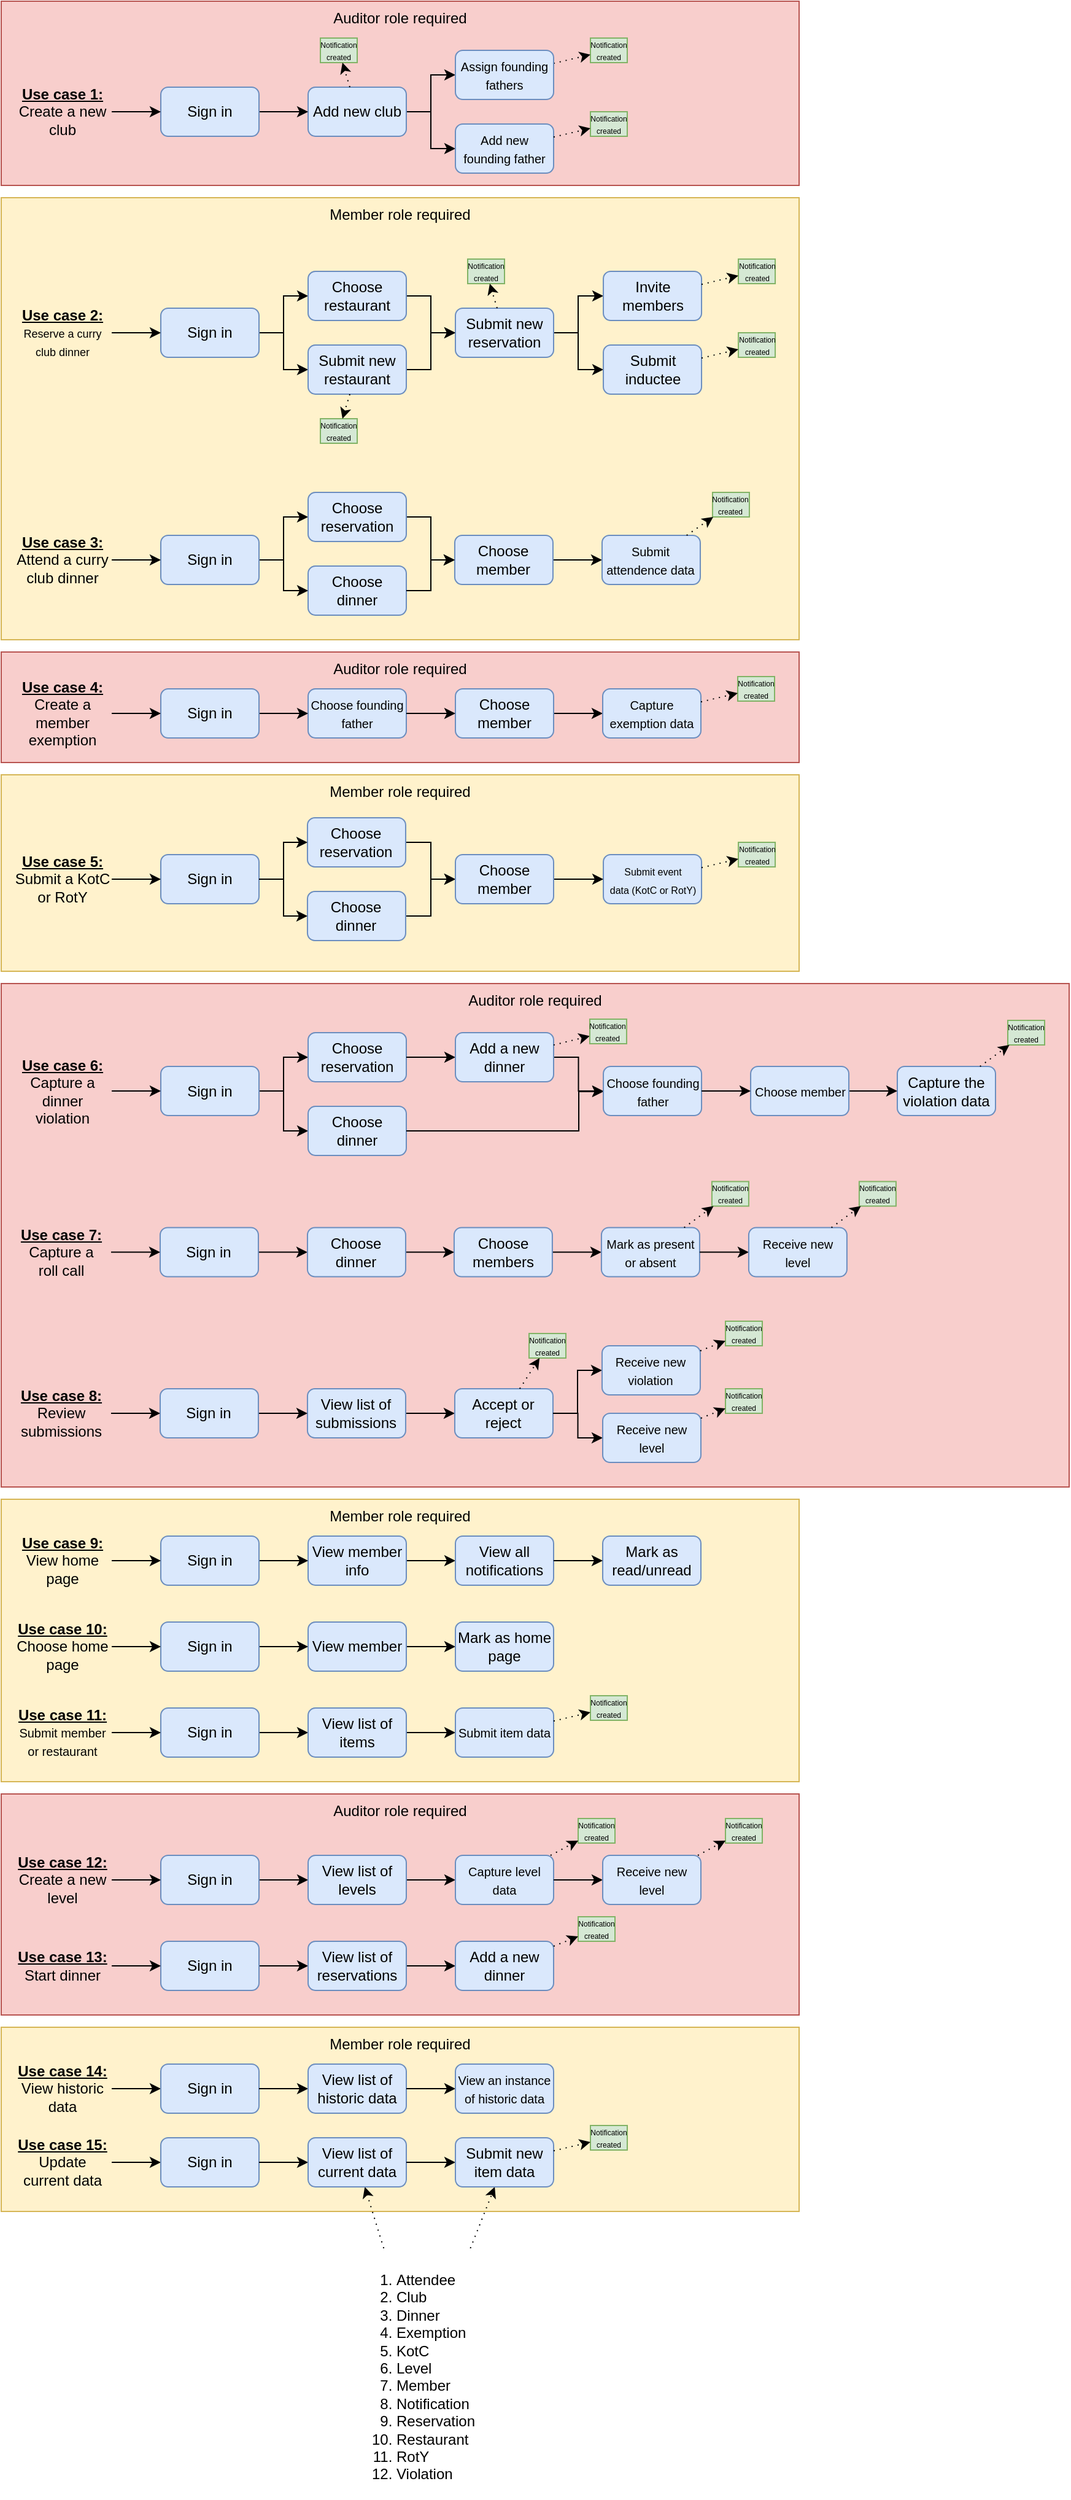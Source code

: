 <mxfile version="21.2.8" type="device">
  <diagram name="Page-1" id="YmXxN0hqym0RtCKjre2v">
    <mxGraphModel dx="1147" dy="707" grid="1" gridSize="10" guides="1" tooltips="1" connect="1" arrows="1" fold="1" page="1" pageScale="1" pageWidth="827" pageHeight="1169" math="0" shadow="0">
      <root>
        <mxCell id="0" />
        <mxCell id="1" parent="0" />
        <mxCell id="ubSi3LtakdlDOuyY-Ex9-283" value="Member role required" style="rounded=0;whiteSpace=wrap;html=1;fillColor=#fff2cc;strokeColor=#d6b656;verticalAlign=top;" parent="1" vertex="1">
          <mxGeometry x="40" y="1690" width="650" height="150" as="geometry" />
        </mxCell>
        <mxCell id="ubSi3LtakdlDOuyY-Ex9-240" value="Auditor role required" style="rounded=0;whiteSpace=wrap;html=1;fillColor=#f8cecc;strokeColor=#b85450;verticalAlign=top;" parent="1" vertex="1">
          <mxGeometry x="40" y="1500" width="650" height="180" as="geometry" />
        </mxCell>
        <mxCell id="ubSi3LtakdlDOuyY-Ex9-228" value="Member role required" style="rounded=0;whiteSpace=wrap;html=1;fillColor=#fff2cc;strokeColor=#d6b656;verticalAlign=top;" parent="1" vertex="1">
          <mxGeometry x="40" y="1260" width="650" height="230" as="geometry" />
        </mxCell>
        <mxCell id="ubSi3LtakdlDOuyY-Ex9-213" value="Auditor role required" style="rounded=0;whiteSpace=wrap;html=1;fillColor=#f8cecc;strokeColor=#b85450;verticalAlign=top;" parent="1" vertex="1">
          <mxGeometry x="40" y="840" width="870" height="410" as="geometry" />
        </mxCell>
        <mxCell id="ubSi3LtakdlDOuyY-Ex9-200" value="Member role required" style="rounded=0;whiteSpace=wrap;html=1;fillColor=#fff2cc;strokeColor=#d6b656;verticalAlign=top;" parent="1" vertex="1">
          <mxGeometry x="40" y="670" width="650" height="160" as="geometry" />
        </mxCell>
        <mxCell id="ubSi3LtakdlDOuyY-Ex9-148" value="Auditor role required" style="rounded=0;whiteSpace=wrap;html=1;fillColor=#f8cecc;strokeColor=#b85450;verticalAlign=top;" parent="1" vertex="1">
          <mxGeometry x="40" y="570" width="650" height="90" as="geometry" />
        </mxCell>
        <mxCell id="ubSi3LtakdlDOuyY-Ex9-147" value="Member role required" style="rounded=0;whiteSpace=wrap;html=1;fillColor=#fff2cc;strokeColor=#d6b656;verticalAlign=top;" parent="1" vertex="1">
          <mxGeometry x="40" y="200" width="650" height="360" as="geometry" />
        </mxCell>
        <mxCell id="ubSi3LtakdlDOuyY-Ex9-146" value="Auditor role required" style="rounded=0;whiteSpace=wrap;html=1;fillColor=#f8cecc;strokeColor=#b85450;verticalAlign=top;" parent="1" vertex="1">
          <mxGeometry x="40" y="40" width="650" height="150" as="geometry" />
        </mxCell>
        <mxCell id="ubSi3LtakdlDOuyY-Ex9-297" style="rounded=0;orthogonalLoop=1;jettySize=auto;html=1;dashed=1;dashPattern=1 4;" parent="1" source="ubSi3LtakdlDOuyY-Ex9-1" target="ubSi3LtakdlDOuyY-Ex9-294" edge="1">
          <mxGeometry relative="1" as="geometry" />
        </mxCell>
        <mxCell id="ubSi3LtakdlDOuyY-Ex9-298" style="rounded=0;orthogonalLoop=1;jettySize=auto;html=1;dashed=1;dashPattern=1 4;" parent="1" source="ubSi3LtakdlDOuyY-Ex9-1" target="ubSi3LtakdlDOuyY-Ex9-296" edge="1">
          <mxGeometry relative="1" as="geometry" />
        </mxCell>
        <mxCell id="ubSi3LtakdlDOuyY-Ex9-1" value="&lt;ol&gt;&lt;li&gt;Attendee&lt;/li&gt;&lt;li&gt;Club&lt;/li&gt;&lt;li&gt;Dinner&lt;/li&gt;&lt;li&gt;Exemption&lt;/li&gt;&lt;li&gt;KotC&lt;/li&gt;&lt;li&gt;Level&lt;/li&gt;&lt;li&gt;Member&lt;/li&gt;&lt;li&gt;Notification&lt;/li&gt;&lt;li&gt;Reservation&lt;/li&gt;&lt;li&gt;Restaurant&lt;/li&gt;&lt;li&gt;RotY&lt;/li&gt;&lt;li&gt;Violation&lt;/li&gt;&lt;/ol&gt;" style="text;html=1;strokeColor=none;fillColor=none;align=left;verticalAlign=top;whiteSpace=wrap;rounded=0;spacing=2;" parent="1" vertex="1">
          <mxGeometry x="320" y="1870" width="125" height="200" as="geometry" />
        </mxCell>
        <mxCell id="ubSi3LtakdlDOuyY-Ex9-16" value="&lt;u style=&quot;font-weight: bold;&quot;&gt;Use case 2: &lt;/u&gt;&lt;font style=&quot;font-size: 9px;&quot;&gt;Reserve&amp;nbsp;a curry club dinner&lt;/font&gt;" style="text;html=1;strokeColor=none;fillColor=none;align=center;verticalAlign=middle;whiteSpace=wrap;rounded=0;" parent="1" vertex="1">
          <mxGeometry x="50" y="280" width="80" height="60" as="geometry" />
        </mxCell>
        <mxCell id="ubSi3LtakdlDOuyY-Ex9-95" style="edgeStyle=orthogonalEdgeStyle;rounded=0;orthogonalLoop=1;jettySize=auto;html=1;" parent="1" source="ubSi3LtakdlDOuyY-Ex9-17" target="ubSi3LtakdlDOuyY-Ex9-88" edge="1">
          <mxGeometry relative="1" as="geometry" />
        </mxCell>
        <mxCell id="ubSi3LtakdlDOuyY-Ex9-100" style="edgeStyle=orthogonalEdgeStyle;rounded=0;orthogonalLoop=1;jettySize=auto;html=1;" parent="1" source="ubSi3LtakdlDOuyY-Ex9-17" target="ubSi3LtakdlDOuyY-Ex9-91" edge="1">
          <mxGeometry relative="1" as="geometry" />
        </mxCell>
        <mxCell id="ubSi3LtakdlDOuyY-Ex9-17" value="Sign in" style="rounded=1;whiteSpace=wrap;html=1;fillColor=#dae8fc;strokeColor=#6c8ebf;" parent="1" vertex="1">
          <mxGeometry x="170" y="290" width="80" height="40" as="geometry" />
        </mxCell>
        <mxCell id="ubSi3LtakdlDOuyY-Ex9-18" style="edgeStyle=orthogonalEdgeStyle;rounded=0;orthogonalLoop=1;jettySize=auto;html=1;" parent="1" source="ubSi3LtakdlDOuyY-Ex9-16" target="ubSi3LtakdlDOuyY-Ex9-17" edge="1">
          <mxGeometry relative="1" as="geometry">
            <mxPoint x="130" y="310" as="sourcePoint" />
            <mxPoint x="160" y="310" as="targetPoint" />
          </mxGeometry>
        </mxCell>
        <mxCell id="ubSi3LtakdlDOuyY-Ex9-34" value="&lt;font style=&quot;font-size: 8px;&quot;&gt;Submit event data&amp;nbsp;(KotC or RotY)&lt;/font&gt;" style="rounded=1;whiteSpace=wrap;html=1;fillColor=#dae8fc;strokeColor=#6c8ebf;" parent="1" vertex="1">
          <mxGeometry x="530.52" y="735" width="80" height="40" as="geometry" />
        </mxCell>
        <mxCell id="ubSi3LtakdlDOuyY-Ex9-36" value="&lt;b&gt;&lt;u&gt;Use case 5: &lt;/u&gt;&lt;/b&gt;&lt;font style=&quot;font-size: 12px;&quot;&gt;Submit a KotC or RotY&lt;/font&gt;" style="text;html=1;strokeColor=none;fillColor=none;align=center;verticalAlign=middle;whiteSpace=wrap;rounded=0;" parent="1" vertex="1">
          <mxGeometry x="50" y="725" width="80" height="60" as="geometry" />
        </mxCell>
        <mxCell id="ubSi3LtakdlDOuyY-Ex9-37" value="Sign in" style="rounded=1;whiteSpace=wrap;html=1;fillColor=#dae8fc;strokeColor=#6c8ebf;" parent="1" vertex="1">
          <mxGeometry x="170" y="735" width="80" height="40" as="geometry" />
        </mxCell>
        <mxCell id="ubSi3LtakdlDOuyY-Ex9-38" style="edgeStyle=orthogonalEdgeStyle;rounded=0;orthogonalLoop=1;jettySize=auto;html=1;" parent="1" source="ubSi3LtakdlDOuyY-Ex9-36" target="ubSi3LtakdlDOuyY-Ex9-37" edge="1">
          <mxGeometry relative="1" as="geometry">
            <mxPoint x="130" y="745" as="sourcePoint" />
            <mxPoint x="160" y="745" as="targetPoint" />
          </mxGeometry>
        </mxCell>
        <mxCell id="ubSi3LtakdlDOuyY-Ex9-215" style="edgeStyle=orthogonalEdgeStyle;rounded=0;orthogonalLoop=1;jettySize=auto;html=1;" parent="1" source="ubSi3LtakdlDOuyY-Ex9-41" target="ubSi3LtakdlDOuyY-Ex9-214" edge="1">
          <mxGeometry relative="1" as="geometry" />
        </mxCell>
        <mxCell id="ubSi3LtakdlDOuyY-Ex9-41" value="Choose members" style="rounded=1;whiteSpace=wrap;html=1;fillColor=#dae8fc;strokeColor=#6c8ebf;" parent="1" vertex="1">
          <mxGeometry x="408.96" y="1038.75" width="80" height="40" as="geometry" />
        </mxCell>
        <mxCell id="ubSi3LtakdlDOuyY-Ex9-43" value="&lt;b&gt;&lt;u&gt;Use case 7: &lt;/u&gt;&lt;/b&gt;Capture a&lt;br&gt;roll call" style="text;html=1;strokeColor=none;fillColor=none;align=center;verticalAlign=middle;whiteSpace=wrap;rounded=0;" parent="1" vertex="1">
          <mxGeometry x="49.48" y="1028.75" width="80" height="60" as="geometry" />
        </mxCell>
        <mxCell id="pq4MzWbGiaYqT5mxqJdO-23" style="edgeStyle=orthogonalEdgeStyle;rounded=0;orthogonalLoop=1;jettySize=auto;html=1;" edge="1" parent="1" source="ubSi3LtakdlDOuyY-Ex9-44" target="pq4MzWbGiaYqT5mxqJdO-20">
          <mxGeometry relative="1" as="geometry" />
        </mxCell>
        <mxCell id="ubSi3LtakdlDOuyY-Ex9-44" value="Sign in" style="rounded=1;whiteSpace=wrap;html=1;fillColor=#dae8fc;strokeColor=#6c8ebf;" parent="1" vertex="1">
          <mxGeometry x="169.48" y="1038.75" width="80" height="40" as="geometry" />
        </mxCell>
        <mxCell id="ubSi3LtakdlDOuyY-Ex9-45" style="edgeStyle=orthogonalEdgeStyle;rounded=0;orthogonalLoop=1;jettySize=auto;html=1;" parent="1" source="ubSi3LtakdlDOuyY-Ex9-43" target="ubSi3LtakdlDOuyY-Ex9-44" edge="1">
          <mxGeometry relative="1" as="geometry">
            <mxPoint x="129.48" y="1053.75" as="sourcePoint" />
            <mxPoint x="159.48" y="1053.75" as="targetPoint" />
          </mxGeometry>
        </mxCell>
        <mxCell id="ubSi3LtakdlDOuyY-Ex9-65" value="&lt;font style=&quot;font-size: 6px;&quot;&gt;Notification created&lt;/font&gt;" style="rounded=0;whiteSpace=wrap;html=1;fillColor=#d5e8d4;strokeColor=#82b366;fontSize=8;" parent="1" vertex="1">
          <mxGeometry x="640.52" y="725" width="30" height="20" as="geometry" />
        </mxCell>
        <mxCell id="ubSi3LtakdlDOuyY-Ex9-66" style="rounded=0;orthogonalLoop=1;jettySize=auto;html=1;dashed=1;dashPattern=1 4;" parent="1" source="ubSi3LtakdlDOuyY-Ex9-34" target="ubSi3LtakdlDOuyY-Ex9-65" edge="1">
          <mxGeometry relative="1" as="geometry">
            <mxPoint x="584.52" y="755" as="sourcePoint" />
            <mxPoint x="617.52" y="790" as="targetPoint" />
          </mxGeometry>
        </mxCell>
        <mxCell id="ubSi3LtakdlDOuyY-Ex9-67" style="edgeStyle=orthogonalEdgeStyle;rounded=0;orthogonalLoop=1;jettySize=auto;html=1;" parent="1" source="ubSi3LtakdlDOuyY-Ex9-68" target="ubSi3LtakdlDOuyY-Ex9-84" edge="1">
          <mxGeometry relative="1" as="geometry">
            <mxPoint x="410" y="130" as="targetPoint" />
          </mxGeometry>
        </mxCell>
        <mxCell id="ubSi3LtakdlDOuyY-Ex9-89" style="edgeStyle=orthogonalEdgeStyle;rounded=0;orthogonalLoop=1;jettySize=auto;html=1;" parent="1" source="ubSi3LtakdlDOuyY-Ex9-68" target="ubSi3LtakdlDOuyY-Ex9-81" edge="1">
          <mxGeometry relative="1" as="geometry" />
        </mxCell>
        <mxCell id="ubSi3LtakdlDOuyY-Ex9-68" value="Add new club" style="rounded=1;whiteSpace=wrap;html=1;fillColor=#dae8fc;strokeColor=#6c8ebf;" parent="1" vertex="1">
          <mxGeometry x="290" y="110" width="80" height="40" as="geometry" />
        </mxCell>
        <mxCell id="ubSi3LtakdlDOuyY-Ex9-70" style="edgeStyle=orthogonalEdgeStyle;rounded=0;orthogonalLoop=1;jettySize=auto;html=1;" parent="1" source="ubSi3LtakdlDOuyY-Ex9-72" target="ubSi3LtakdlDOuyY-Ex9-68" edge="1">
          <mxGeometry relative="1" as="geometry">
            <mxPoint x="250" y="130" as="sourcePoint" />
            <mxPoint x="290" y="129.71" as="targetPoint" />
          </mxGeometry>
        </mxCell>
        <mxCell id="ubSi3LtakdlDOuyY-Ex9-71" value="&lt;b&gt;&lt;u&gt;Use case 1: &lt;/u&gt;&lt;/b&gt;Create a new club" style="text;html=1;strokeColor=none;fillColor=none;align=center;verticalAlign=middle;whiteSpace=wrap;rounded=0;" parent="1" vertex="1">
          <mxGeometry x="50" y="100" width="80" height="60" as="geometry" />
        </mxCell>
        <mxCell id="ubSi3LtakdlDOuyY-Ex9-72" value="Sign in" style="rounded=1;whiteSpace=wrap;html=1;fillColor=#dae8fc;strokeColor=#6c8ebf;" parent="1" vertex="1">
          <mxGeometry x="170" y="110" width="80" height="40" as="geometry" />
        </mxCell>
        <mxCell id="ubSi3LtakdlDOuyY-Ex9-73" style="edgeStyle=orthogonalEdgeStyle;rounded=0;orthogonalLoop=1;jettySize=auto;html=1;" parent="1" source="ubSi3LtakdlDOuyY-Ex9-71" target="ubSi3LtakdlDOuyY-Ex9-72" edge="1">
          <mxGeometry relative="1" as="geometry">
            <mxPoint x="130" y="130" as="sourcePoint" />
            <mxPoint x="160" y="130" as="targetPoint" />
          </mxGeometry>
        </mxCell>
        <mxCell id="ubSi3LtakdlDOuyY-Ex9-74" value="&lt;font style=&quot;font-size: 6px;&quot;&gt;Notification created&lt;/font&gt;" style="rounded=0;whiteSpace=wrap;html=1;fillColor=#d5e8d4;strokeColor=#82b366;fontSize=8;" parent="1" vertex="1">
          <mxGeometry x="300" y="70" width="30" height="20" as="geometry" />
        </mxCell>
        <mxCell id="ubSi3LtakdlDOuyY-Ex9-75" style="rounded=0;orthogonalLoop=1;jettySize=auto;html=1;dashed=1;dashPattern=1 4;" parent="1" source="ubSi3LtakdlDOuyY-Ex9-68" target="ubSi3LtakdlDOuyY-Ex9-74" edge="1">
          <mxGeometry relative="1" as="geometry">
            <mxPoint x="383" y="155" as="sourcePoint" />
            <mxPoint x="357" y="185" as="targetPoint" />
          </mxGeometry>
        </mxCell>
        <mxCell id="ubSi3LtakdlDOuyY-Ex9-76" value="&lt;font style=&quot;font-size: 6px;&quot;&gt;Notification created&lt;/font&gt;" style="rounded=0;whiteSpace=wrap;html=1;fillColor=#d5e8d4;strokeColor=#82b366;fontSize=8;" parent="1" vertex="1">
          <mxGeometry x="520" y="70" width="30" height="20" as="geometry" />
        </mxCell>
        <mxCell id="ubSi3LtakdlDOuyY-Ex9-77" style="rounded=0;orthogonalLoop=1;jettySize=auto;html=1;dashed=1;dashPattern=1 4;" parent="1" source="ubSi3LtakdlDOuyY-Ex9-84" target="ubSi3LtakdlDOuyY-Ex9-76" edge="1">
          <mxGeometry relative="1" as="geometry">
            <mxPoint x="444" y="150" as="sourcePoint" />
            <mxPoint x="477" y="185" as="targetPoint" />
          </mxGeometry>
        </mxCell>
        <mxCell id="ubSi3LtakdlDOuyY-Ex9-81" value="&lt;font style=&quot;font-size: 10px;&quot;&gt;Add new founding father&lt;/font&gt;" style="rounded=1;whiteSpace=wrap;html=1;fillColor=#dae8fc;strokeColor=#6c8ebf;" parent="1" vertex="1">
          <mxGeometry x="410" y="140" width="80" height="40" as="geometry" />
        </mxCell>
        <mxCell id="ubSi3LtakdlDOuyY-Ex9-84" value="&lt;font style=&quot;font-size: 10px;&quot;&gt;Assign founding fathers&lt;/font&gt;" style="rounded=1;whiteSpace=wrap;html=1;fillColor=#dae8fc;strokeColor=#6c8ebf;" parent="1" vertex="1">
          <mxGeometry x="410" y="80" width="80" height="40" as="geometry" />
        </mxCell>
        <mxCell id="ubSi3LtakdlDOuyY-Ex9-86" value="&lt;font style=&quot;font-size: 6px;&quot;&gt;Notification created&lt;/font&gt;" style="rounded=0;whiteSpace=wrap;html=1;fillColor=#d5e8d4;strokeColor=#82b366;fontSize=8;" parent="1" vertex="1">
          <mxGeometry x="520" y="130" width="30" height="20" as="geometry" />
        </mxCell>
        <mxCell id="ubSi3LtakdlDOuyY-Ex9-87" style="rounded=0;orthogonalLoop=1;jettySize=auto;html=1;dashed=1;dashPattern=1 4;" parent="1" source="ubSi3LtakdlDOuyY-Ex9-81" target="ubSi3LtakdlDOuyY-Ex9-86" edge="1">
          <mxGeometry relative="1" as="geometry">
            <mxPoint x="444" y="140" as="sourcePoint" />
            <mxPoint x="477" y="215" as="targetPoint" />
          </mxGeometry>
        </mxCell>
        <mxCell id="ubSi3LtakdlDOuyY-Ex9-96" style="edgeStyle=orthogonalEdgeStyle;rounded=0;orthogonalLoop=1;jettySize=auto;html=1;" parent="1" source="ubSi3LtakdlDOuyY-Ex9-88" target="ubSi3LtakdlDOuyY-Ex9-90" edge="1">
          <mxGeometry relative="1" as="geometry" />
        </mxCell>
        <mxCell id="ubSi3LtakdlDOuyY-Ex9-88" value="Choose restaurant" style="rounded=1;whiteSpace=wrap;html=1;fillColor=#dae8fc;strokeColor=#6c8ebf;" parent="1" vertex="1">
          <mxGeometry x="290" y="260" width="80" height="40" as="geometry" />
        </mxCell>
        <mxCell id="ubSi3LtakdlDOuyY-Ex9-97" style="edgeStyle=orthogonalEdgeStyle;rounded=0;orthogonalLoop=1;jettySize=auto;html=1;" parent="1" source="ubSi3LtakdlDOuyY-Ex9-90" target="ubSi3LtakdlDOuyY-Ex9-92" edge="1">
          <mxGeometry relative="1" as="geometry">
            <Array as="points">
              <mxPoint x="510" y="310" />
              <mxPoint x="510" y="280" />
            </Array>
          </mxGeometry>
        </mxCell>
        <mxCell id="ubSi3LtakdlDOuyY-Ex9-99" style="edgeStyle=orthogonalEdgeStyle;rounded=0;orthogonalLoop=1;jettySize=auto;html=1;" parent="1" source="ubSi3LtakdlDOuyY-Ex9-90" target="ubSi3LtakdlDOuyY-Ex9-94" edge="1">
          <mxGeometry relative="1" as="geometry">
            <Array as="points">
              <mxPoint x="510" y="310" />
              <mxPoint x="510" y="340" />
            </Array>
          </mxGeometry>
        </mxCell>
        <mxCell id="ubSi3LtakdlDOuyY-Ex9-90" value="Submit new reservation" style="rounded=1;whiteSpace=wrap;html=1;fillColor=#dae8fc;strokeColor=#6c8ebf;" parent="1" vertex="1">
          <mxGeometry x="410" y="290" width="80" height="40" as="geometry" />
        </mxCell>
        <mxCell id="ubSi3LtakdlDOuyY-Ex9-101" style="edgeStyle=orthogonalEdgeStyle;rounded=0;orthogonalLoop=1;jettySize=auto;html=1;" parent="1" source="ubSi3LtakdlDOuyY-Ex9-91" target="ubSi3LtakdlDOuyY-Ex9-90" edge="1">
          <mxGeometry relative="1" as="geometry" />
        </mxCell>
        <mxCell id="ubSi3LtakdlDOuyY-Ex9-91" value="Submit new restaurant" style="rounded=1;whiteSpace=wrap;html=1;fillColor=#dae8fc;strokeColor=#6c8ebf;" parent="1" vertex="1">
          <mxGeometry x="290" y="320" width="80" height="40" as="geometry" />
        </mxCell>
        <mxCell id="ubSi3LtakdlDOuyY-Ex9-92" value="Invite members" style="rounded=1;whiteSpace=wrap;html=1;fillColor=#dae8fc;strokeColor=#6c8ebf;" parent="1" vertex="1">
          <mxGeometry x="530.52" y="260" width="80" height="40" as="geometry" />
        </mxCell>
        <mxCell id="ubSi3LtakdlDOuyY-Ex9-94" value="Submit inductee" style="rounded=1;whiteSpace=wrap;html=1;fillColor=#dae8fc;strokeColor=#6c8ebf;" parent="1" vertex="1">
          <mxGeometry x="530.52" y="320" width="80" height="40" as="geometry" />
        </mxCell>
        <mxCell id="ubSi3LtakdlDOuyY-Ex9-102" value="&lt;font style=&quot;font-size: 6px;&quot;&gt;Notification created&lt;/font&gt;" style="rounded=0;whiteSpace=wrap;html=1;fillColor=#d5e8d4;strokeColor=#82b366;fontSize=8;" parent="1" vertex="1">
          <mxGeometry x="300" y="380" width="30" height="20" as="geometry" />
        </mxCell>
        <mxCell id="ubSi3LtakdlDOuyY-Ex9-103" style="rounded=0;orthogonalLoop=1;jettySize=auto;html=1;dashed=1;dashPattern=1 4;" parent="1" source="ubSi3LtakdlDOuyY-Ex9-91" target="ubSi3LtakdlDOuyY-Ex9-102" edge="1">
          <mxGeometry relative="1" as="geometry">
            <mxPoint x="324" y="420" as="sourcePoint" />
            <mxPoint x="357" y="495" as="targetPoint" />
          </mxGeometry>
        </mxCell>
        <mxCell id="ubSi3LtakdlDOuyY-Ex9-104" value="&lt;font style=&quot;font-size: 6px;&quot;&gt;Notification created&lt;/font&gt;" style="rounded=0;whiteSpace=wrap;html=1;fillColor=#d5e8d4;strokeColor=#82b366;fontSize=8;" parent="1" vertex="1">
          <mxGeometry x="420" y="250" width="30" height="20" as="geometry" />
        </mxCell>
        <mxCell id="ubSi3LtakdlDOuyY-Ex9-105" style="rounded=0;orthogonalLoop=1;jettySize=auto;html=1;dashed=1;dashPattern=1 4;" parent="1" source="ubSi3LtakdlDOuyY-Ex9-90" target="ubSi3LtakdlDOuyY-Ex9-104" edge="1">
          <mxGeometry relative="1" as="geometry">
            <mxPoint x="444" y="290" as="sourcePoint" />
            <mxPoint x="477" y="365" as="targetPoint" />
          </mxGeometry>
        </mxCell>
        <mxCell id="ubSi3LtakdlDOuyY-Ex9-106" value="&lt;font style=&quot;font-size: 6px;&quot;&gt;Notification created&lt;/font&gt;" style="rounded=0;whiteSpace=wrap;html=1;fillColor=#d5e8d4;strokeColor=#82b366;fontSize=8;" parent="1" vertex="1">
          <mxGeometry x="640.52" y="250" width="30" height="20" as="geometry" />
        </mxCell>
        <mxCell id="ubSi3LtakdlDOuyY-Ex9-107" style="rounded=0;orthogonalLoop=1;jettySize=auto;html=1;dashed=1;dashPattern=1 4;" parent="1" source="ubSi3LtakdlDOuyY-Ex9-92" target="ubSi3LtakdlDOuyY-Ex9-106" edge="1">
          <mxGeometry relative="1" as="geometry">
            <mxPoint x="594" y="230" as="sourcePoint" />
            <mxPoint x="627" y="305" as="targetPoint" />
          </mxGeometry>
        </mxCell>
        <mxCell id="ubSi3LtakdlDOuyY-Ex9-108" value="&lt;font style=&quot;font-size: 6px;&quot;&gt;Notification created&lt;/font&gt;" style="rounded=0;whiteSpace=wrap;html=1;fillColor=#d5e8d4;strokeColor=#82b366;fontSize=8;" parent="1" vertex="1">
          <mxGeometry x="640.52" y="310" width="30" height="20" as="geometry" />
        </mxCell>
        <mxCell id="ubSi3LtakdlDOuyY-Ex9-109" style="rounded=0;orthogonalLoop=1;jettySize=auto;html=1;dashed=1;dashPattern=1 4;" parent="1" source="ubSi3LtakdlDOuyY-Ex9-94" target="ubSi3LtakdlDOuyY-Ex9-108" edge="1">
          <mxGeometry relative="1" as="geometry">
            <mxPoint x="564" y="390" as="sourcePoint" />
            <mxPoint x="597" y="525" as="targetPoint" />
          </mxGeometry>
        </mxCell>
        <mxCell id="ubSi3LtakdlDOuyY-Ex9-114" value="Choose dinner" style="rounded=1;whiteSpace=wrap;html=1;fillColor=#dae8fc;strokeColor=#6c8ebf;" parent="1" vertex="1">
          <mxGeometry x="290" y="500" width="80" height="40" as="geometry" />
        </mxCell>
        <mxCell id="ubSi3LtakdlDOuyY-Ex9-115" style="edgeStyle=orthogonalEdgeStyle;rounded=0;orthogonalLoop=1;jettySize=auto;html=1;" parent="1" source="ubSi3LtakdlDOuyY-Ex9-117" target="ubSi3LtakdlDOuyY-Ex9-114" edge="1">
          <mxGeometry relative="1" as="geometry">
            <mxPoint x="250" y="495" as="sourcePoint" />
            <mxPoint x="290" y="494.71" as="targetPoint" />
          </mxGeometry>
        </mxCell>
        <mxCell id="ubSi3LtakdlDOuyY-Ex9-116" value="&lt;b&gt;&lt;u&gt;Use case 3: &lt;/u&gt;&lt;/b&gt;Attend a curry club dinner" style="text;html=1;strokeColor=none;fillColor=none;align=center;verticalAlign=middle;whiteSpace=wrap;rounded=0;" parent="1" vertex="1">
          <mxGeometry x="50" y="465" width="80" height="60" as="geometry" />
        </mxCell>
        <mxCell id="pq4MzWbGiaYqT5mxqJdO-5" style="edgeStyle=orthogonalEdgeStyle;rounded=0;orthogonalLoop=1;jettySize=auto;html=1;" edge="1" parent="1" source="ubSi3LtakdlDOuyY-Ex9-117" target="pq4MzWbGiaYqT5mxqJdO-3">
          <mxGeometry relative="1" as="geometry" />
        </mxCell>
        <mxCell id="ubSi3LtakdlDOuyY-Ex9-117" value="Sign in" style="rounded=1;whiteSpace=wrap;html=1;fillColor=#dae8fc;strokeColor=#6c8ebf;" parent="1" vertex="1">
          <mxGeometry x="170" y="475" width="80" height="40" as="geometry" />
        </mxCell>
        <mxCell id="ubSi3LtakdlDOuyY-Ex9-118" style="edgeStyle=orthogonalEdgeStyle;rounded=0;orthogonalLoop=1;jettySize=auto;html=1;" parent="1" source="ubSi3LtakdlDOuyY-Ex9-116" target="ubSi3LtakdlDOuyY-Ex9-117" edge="1">
          <mxGeometry relative="1" as="geometry">
            <mxPoint x="130" y="495" as="sourcePoint" />
            <mxPoint x="160" y="495" as="targetPoint" />
          </mxGeometry>
        </mxCell>
        <mxCell id="ubSi3LtakdlDOuyY-Ex9-132" style="edgeStyle=orthogonalEdgeStyle;rounded=0;orthogonalLoop=1;jettySize=auto;html=1;" parent="1" source="ubSi3LtakdlDOuyY-Ex9-127" target="ubSi3LtakdlDOuyY-Ex9-130" edge="1">
          <mxGeometry relative="1" as="geometry" />
        </mxCell>
        <mxCell id="ubSi3LtakdlDOuyY-Ex9-127" value="Choose member" style="rounded=1;whiteSpace=wrap;html=1;fillColor=#dae8fc;strokeColor=#6c8ebf;" parent="1" vertex="1">
          <mxGeometry x="409.48" y="475" width="80" height="40" as="geometry" />
        </mxCell>
        <mxCell id="ubSi3LtakdlDOuyY-Ex9-128" style="edgeStyle=orthogonalEdgeStyle;rounded=0;orthogonalLoop=1;jettySize=auto;html=1;" parent="1" source="ubSi3LtakdlDOuyY-Ex9-114" target="ubSi3LtakdlDOuyY-Ex9-127" edge="1">
          <mxGeometry relative="1" as="geometry">
            <mxPoint x="370" y="495" as="sourcePoint" />
            <mxPoint x="410" y="494.71" as="targetPoint" />
            <Array as="points">
              <mxPoint x="390" y="520" />
              <mxPoint x="390" y="495" />
            </Array>
          </mxGeometry>
        </mxCell>
        <mxCell id="ubSi3LtakdlDOuyY-Ex9-130" value="&lt;font style=&quot;font-size: 10px;&quot;&gt;Submit attendence data&lt;/font&gt;" style="rounded=1;whiteSpace=wrap;html=1;fillColor=#dae8fc;strokeColor=#6c8ebf;" parent="1" vertex="1">
          <mxGeometry x="529.48" y="475" width="80" height="40" as="geometry" />
        </mxCell>
        <mxCell id="ubSi3LtakdlDOuyY-Ex9-133" value="&lt;font style=&quot;font-size: 6px;&quot;&gt;Notification created&lt;/font&gt;" style="rounded=0;whiteSpace=wrap;html=1;fillColor=#d5e8d4;strokeColor=#82b366;fontSize=8;" parent="1" vertex="1">
          <mxGeometry x="619.48" y="440" width="30" height="20" as="geometry" />
        </mxCell>
        <mxCell id="ubSi3LtakdlDOuyY-Ex9-134" style="rounded=0;orthogonalLoop=1;jettySize=auto;html=1;dashed=1;dashPattern=1 4;" parent="1" source="ubSi3LtakdlDOuyY-Ex9-130" target="ubSi3LtakdlDOuyY-Ex9-133" edge="1">
          <mxGeometry relative="1" as="geometry">
            <mxPoint x="473.48" y="370" as="sourcePoint" />
            <mxPoint x="506.48" y="505" as="targetPoint" />
          </mxGeometry>
        </mxCell>
        <mxCell id="ubSi3LtakdlDOuyY-Ex9-135" value="&lt;font style=&quot;font-size: 10px;&quot;&gt;Choose founding father&lt;/font&gt;" style="rounded=1;whiteSpace=wrap;html=1;fillColor=#dae8fc;strokeColor=#6c8ebf;" parent="1" vertex="1">
          <mxGeometry x="290" y="600" width="80" height="40" as="geometry" />
        </mxCell>
        <mxCell id="ubSi3LtakdlDOuyY-Ex9-136" style="edgeStyle=orthogonalEdgeStyle;rounded=0;orthogonalLoop=1;jettySize=auto;html=1;" parent="1" source="ubSi3LtakdlDOuyY-Ex9-138" target="ubSi3LtakdlDOuyY-Ex9-135" edge="1">
          <mxGeometry relative="1" as="geometry">
            <mxPoint x="250" y="620" as="sourcePoint" />
            <mxPoint x="290" y="619.71" as="targetPoint" />
          </mxGeometry>
        </mxCell>
        <mxCell id="ubSi3LtakdlDOuyY-Ex9-137" value="&lt;b&gt;&lt;u&gt;Use case 4: &lt;/u&gt;&lt;/b&gt;Create a member exemption" style="text;html=1;strokeColor=none;fillColor=none;align=center;verticalAlign=middle;whiteSpace=wrap;rounded=0;" parent="1" vertex="1">
          <mxGeometry x="50" y="590" width="80" height="60" as="geometry" />
        </mxCell>
        <mxCell id="ubSi3LtakdlDOuyY-Ex9-138" value="Sign in" style="rounded=1;whiteSpace=wrap;html=1;fillColor=#dae8fc;strokeColor=#6c8ebf;" parent="1" vertex="1">
          <mxGeometry x="170" y="600" width="80" height="40" as="geometry" />
        </mxCell>
        <mxCell id="ubSi3LtakdlDOuyY-Ex9-139" style="edgeStyle=orthogonalEdgeStyle;rounded=0;orthogonalLoop=1;jettySize=auto;html=1;" parent="1" source="ubSi3LtakdlDOuyY-Ex9-137" target="ubSi3LtakdlDOuyY-Ex9-138" edge="1">
          <mxGeometry relative="1" as="geometry">
            <mxPoint x="130" y="620" as="sourcePoint" />
            <mxPoint x="160" y="620" as="targetPoint" />
          </mxGeometry>
        </mxCell>
        <mxCell id="ubSi3LtakdlDOuyY-Ex9-140" style="edgeStyle=orthogonalEdgeStyle;rounded=0;orthogonalLoop=1;jettySize=auto;html=1;" parent="1" source="ubSi3LtakdlDOuyY-Ex9-141" target="ubSi3LtakdlDOuyY-Ex9-143" edge="1">
          <mxGeometry relative="1" as="geometry" />
        </mxCell>
        <mxCell id="ubSi3LtakdlDOuyY-Ex9-141" value="Choose member" style="rounded=1;whiteSpace=wrap;html=1;fillColor=#dae8fc;strokeColor=#6c8ebf;" parent="1" vertex="1">
          <mxGeometry x="410" y="600" width="80" height="40" as="geometry" />
        </mxCell>
        <mxCell id="ubSi3LtakdlDOuyY-Ex9-142" style="edgeStyle=orthogonalEdgeStyle;rounded=0;orthogonalLoop=1;jettySize=auto;html=1;" parent="1" source="ubSi3LtakdlDOuyY-Ex9-135" target="ubSi3LtakdlDOuyY-Ex9-141" edge="1">
          <mxGeometry relative="1" as="geometry">
            <mxPoint x="370" y="620" as="sourcePoint" />
            <mxPoint x="410" y="619.71" as="targetPoint" />
          </mxGeometry>
        </mxCell>
        <mxCell id="ubSi3LtakdlDOuyY-Ex9-143" value="&lt;font style=&quot;font-size: 10px;&quot;&gt;Capture exemption data&lt;/font&gt;" style="rounded=1;whiteSpace=wrap;html=1;fillColor=#dae8fc;strokeColor=#6c8ebf;" parent="1" vertex="1">
          <mxGeometry x="530" y="600" width="80" height="40" as="geometry" />
        </mxCell>
        <mxCell id="ubSi3LtakdlDOuyY-Ex9-144" value="&lt;font style=&quot;font-size: 6px;&quot;&gt;Notification created&lt;/font&gt;" style="rounded=0;whiteSpace=wrap;html=1;fillColor=#d5e8d4;strokeColor=#82b366;fontSize=8;" parent="1" vertex="1">
          <mxGeometry x="640" y="590" width="30" height="20" as="geometry" />
        </mxCell>
        <mxCell id="ubSi3LtakdlDOuyY-Ex9-145" style="rounded=0;orthogonalLoop=1;jettySize=auto;html=1;dashed=1;dashPattern=1 4;" parent="1" source="ubSi3LtakdlDOuyY-Ex9-143" target="ubSi3LtakdlDOuyY-Ex9-144" edge="1">
          <mxGeometry relative="1" as="geometry">
            <mxPoint x="594" y="540" as="sourcePoint" />
            <mxPoint x="627" y="675" as="targetPoint" />
          </mxGeometry>
        </mxCell>
        <mxCell id="ubSi3LtakdlDOuyY-Ex9-149" style="edgeStyle=orthogonalEdgeStyle;rounded=0;orthogonalLoop=1;jettySize=auto;html=1;" parent="1" source="ubSi3LtakdlDOuyY-Ex9-150" target="ubSi3LtakdlDOuyY-Ex9-151" edge="1">
          <mxGeometry relative="1" as="geometry" />
        </mxCell>
        <mxCell id="ubSi3LtakdlDOuyY-Ex9-150" value="View list of submissions" style="rounded=1;whiteSpace=wrap;html=1;fillColor=#dae8fc;strokeColor=#6c8ebf;" parent="1" vertex="1">
          <mxGeometry x="289.48" y="1170" width="80" height="40" as="geometry" />
        </mxCell>
        <mxCell id="pq4MzWbGiaYqT5mxqJdO-44" style="edgeStyle=orthogonalEdgeStyle;rounded=0;orthogonalLoop=1;jettySize=auto;html=1;" edge="1" parent="1" source="ubSi3LtakdlDOuyY-Ex9-151" target="pq4MzWbGiaYqT5mxqJdO-40">
          <mxGeometry relative="1" as="geometry" />
        </mxCell>
        <mxCell id="ubSi3LtakdlDOuyY-Ex9-151" value="Accept or reject" style="rounded=1;whiteSpace=wrap;html=1;fillColor=#dae8fc;strokeColor=#6c8ebf;" parent="1" vertex="1">
          <mxGeometry x="409.48" y="1170" width="80" height="40" as="geometry" />
        </mxCell>
        <mxCell id="ubSi3LtakdlDOuyY-Ex9-152" style="edgeStyle=orthogonalEdgeStyle;rounded=0;orthogonalLoop=1;jettySize=auto;html=1;" parent="1" source="ubSi3LtakdlDOuyY-Ex9-154" target="ubSi3LtakdlDOuyY-Ex9-150" edge="1">
          <mxGeometry relative="1" as="geometry">
            <mxPoint x="249.48" y="1185" as="sourcePoint" />
            <mxPoint x="289.48" y="1184.71" as="targetPoint" />
          </mxGeometry>
        </mxCell>
        <mxCell id="ubSi3LtakdlDOuyY-Ex9-153" value="&lt;b style=&quot;text-decoration-line: underline;&quot;&gt;Use case 8:&lt;br&gt;&lt;/b&gt;Review submissions" style="text;html=1;strokeColor=none;fillColor=none;align=center;verticalAlign=middle;whiteSpace=wrap;rounded=0;" parent="1" vertex="1">
          <mxGeometry x="49.48" y="1160" width="80" height="60" as="geometry" />
        </mxCell>
        <mxCell id="ubSi3LtakdlDOuyY-Ex9-154" value="Sign in" style="rounded=1;whiteSpace=wrap;html=1;fillColor=#dae8fc;strokeColor=#6c8ebf;" parent="1" vertex="1">
          <mxGeometry x="169.48" y="1170" width="80" height="40" as="geometry" />
        </mxCell>
        <mxCell id="ubSi3LtakdlDOuyY-Ex9-155" style="edgeStyle=orthogonalEdgeStyle;rounded=0;orthogonalLoop=1;jettySize=auto;html=1;" parent="1" source="ubSi3LtakdlDOuyY-Ex9-153" target="ubSi3LtakdlDOuyY-Ex9-154" edge="1">
          <mxGeometry relative="1" as="geometry">
            <mxPoint x="129.48" y="1185" as="sourcePoint" />
            <mxPoint x="159.48" y="1185" as="targetPoint" />
          </mxGeometry>
        </mxCell>
        <mxCell id="ubSi3LtakdlDOuyY-Ex9-162" value="&lt;b style=&quot;text-decoration-line: underline;&quot;&gt;Use case 11:&lt;/b&gt; &lt;font style=&quot;font-size: 10px;&quot;&gt;Submit member or restaurant&lt;/font&gt;" style="text;html=1;strokeColor=none;fillColor=none;align=center;verticalAlign=middle;whiteSpace=wrap;rounded=0;" parent="1" vertex="1">
          <mxGeometry x="50" y="1420" width="80" height="60" as="geometry" />
        </mxCell>
        <mxCell id="ubSi3LtakdlDOuyY-Ex9-180" value="&lt;b style=&quot;text-decoration-line: underline;&quot;&gt;Use case 14:&lt;/b&gt; View historic data" style="text;html=1;strokeColor=none;fillColor=none;align=center;verticalAlign=middle;whiteSpace=wrap;rounded=0;" parent="1" vertex="1">
          <mxGeometry x="50" y="1710" width="80" height="60" as="geometry" />
        </mxCell>
        <mxCell id="ubSi3LtakdlDOuyY-Ex9-187" value="Capture the violation data" style="rounded=1;whiteSpace=wrap;html=1;fillColor=#dae8fc;strokeColor=#6c8ebf;" parent="1" vertex="1">
          <mxGeometry x="770" y="907.5" width="80" height="40" as="geometry" />
        </mxCell>
        <mxCell id="ubSi3LtakdlDOuyY-Ex9-188" style="edgeStyle=orthogonalEdgeStyle;rounded=0;orthogonalLoop=1;jettySize=auto;html=1;" parent="1" source="ubSi3LtakdlDOuyY-Ex9-190" target="pq4MzWbGiaYqT5mxqJdO-25" edge="1">
          <mxGeometry relative="1" as="geometry">
            <mxPoint x="249.48" y="910" as="sourcePoint" />
            <mxPoint x="289.48" y="910" as="targetPoint" />
          </mxGeometry>
        </mxCell>
        <mxCell id="ubSi3LtakdlDOuyY-Ex9-189" value="&lt;b&gt;&lt;u&gt;Use case 6: &lt;/u&gt;&lt;/b&gt;Capture a dinner violation" style="text;html=1;strokeColor=none;fillColor=none;align=center;verticalAlign=middle;whiteSpace=wrap;rounded=0;" parent="1" vertex="1">
          <mxGeometry x="50" y="897.5" width="80" height="60" as="geometry" />
        </mxCell>
        <mxCell id="pq4MzWbGiaYqT5mxqJdO-35" style="edgeStyle=orthogonalEdgeStyle;rounded=0;orthogonalLoop=1;jettySize=auto;html=1;" edge="1" parent="1" source="ubSi3LtakdlDOuyY-Ex9-190" target="pq4MzWbGiaYqT5mxqJdO-26">
          <mxGeometry relative="1" as="geometry" />
        </mxCell>
        <mxCell id="ubSi3LtakdlDOuyY-Ex9-190" value="Sign in" style="rounded=1;whiteSpace=wrap;html=1;fillColor=#dae8fc;strokeColor=#6c8ebf;" parent="1" vertex="1">
          <mxGeometry x="170" y="907.5" width="80" height="40" as="geometry" />
        </mxCell>
        <mxCell id="ubSi3LtakdlDOuyY-Ex9-191" style="edgeStyle=orthogonalEdgeStyle;rounded=0;orthogonalLoop=1;jettySize=auto;html=1;" parent="1" source="ubSi3LtakdlDOuyY-Ex9-189" target="ubSi3LtakdlDOuyY-Ex9-190" edge="1">
          <mxGeometry relative="1" as="geometry">
            <mxPoint x="129.48" y="910" as="sourcePoint" />
            <mxPoint x="159.48" y="910" as="targetPoint" />
          </mxGeometry>
        </mxCell>
        <mxCell id="ubSi3LtakdlDOuyY-Ex9-198" value="&lt;font style=&quot;font-size: 6px;&quot;&gt;Notification created&lt;/font&gt;" style="rounded=0;whiteSpace=wrap;html=1;fillColor=#d5e8d4;strokeColor=#82b366;fontSize=8;" parent="1" vertex="1">
          <mxGeometry x="860" y="870" width="30" height="20" as="geometry" />
        </mxCell>
        <mxCell id="ubSi3LtakdlDOuyY-Ex9-199" style="rounded=0;orthogonalLoop=1;jettySize=auto;html=1;dashed=1;dashPattern=1 4;" parent="1" source="ubSi3LtakdlDOuyY-Ex9-187" target="ubSi3LtakdlDOuyY-Ex9-198" edge="1">
          <mxGeometry relative="1" as="geometry">
            <mxPoint x="443.48" y="930" as="sourcePoint" />
            <mxPoint x="476.48" y="965" as="targetPoint" />
          </mxGeometry>
        </mxCell>
        <mxCell id="ubSi3LtakdlDOuyY-Ex9-214" value="&lt;font style=&quot;font-size: 10px;&quot;&gt;Mark as present or absent&lt;/font&gt;" style="rounded=1;whiteSpace=wrap;html=1;fillColor=#dae8fc;strokeColor=#6c8ebf;" parent="1" vertex="1">
          <mxGeometry x="528.96" y="1038.75" width="80" height="40" as="geometry" />
        </mxCell>
        <mxCell id="ubSi3LtakdlDOuyY-Ex9-216" value="&lt;font style=&quot;font-size: 6px;&quot;&gt;Notification created&lt;/font&gt;" style="rounded=0;whiteSpace=wrap;html=1;fillColor=#d5e8d4;strokeColor=#82b366;fontSize=8;" parent="1" vertex="1">
          <mxGeometry x="618.96" y="1001.25" width="30" height="20" as="geometry" />
        </mxCell>
        <mxCell id="ubSi3LtakdlDOuyY-Ex9-217" style="rounded=0;orthogonalLoop=1;jettySize=auto;html=1;dashed=1;dashPattern=1 4;" parent="1" source="ubSi3LtakdlDOuyY-Ex9-214" target="ubSi3LtakdlDOuyY-Ex9-216" edge="1">
          <mxGeometry relative="1" as="geometry">
            <mxPoint x="488.96" y="1022.25" as="sourcePoint" />
            <mxPoint x="475.96" y="1086.25" as="targetPoint" />
          </mxGeometry>
        </mxCell>
        <mxCell id="ubSi3LtakdlDOuyY-Ex9-218" value="&lt;font style=&quot;font-size: 6px;&quot;&gt;Notification created&lt;/font&gt;" style="rounded=0;whiteSpace=wrap;html=1;fillColor=#d5e8d4;strokeColor=#82b366;fontSize=8;" parent="1" vertex="1">
          <mxGeometry x="470" y="1125" width="30" height="20" as="geometry" />
        </mxCell>
        <mxCell id="ubSi3LtakdlDOuyY-Ex9-219" style="rounded=0;orthogonalLoop=1;jettySize=auto;html=1;dashed=1;dashPattern=1 4;" parent="1" source="ubSi3LtakdlDOuyY-Ex9-151" target="ubSi3LtakdlDOuyY-Ex9-218" edge="1">
          <mxGeometry relative="1" as="geometry">
            <mxPoint x="489.48" y="1181" as="sourcePoint" />
            <mxPoint x="476.48" y="1245" as="targetPoint" />
          </mxGeometry>
        </mxCell>
        <mxCell id="ubSi3LtakdlDOuyY-Ex9-221" style="edgeStyle=orthogonalEdgeStyle;rounded=0;orthogonalLoop=1;jettySize=auto;html=1;" parent="1" source="ubSi3LtakdlDOuyY-Ex9-222" target="ubSi3LtakdlDOuyY-Ex9-223" edge="1">
          <mxGeometry relative="1" as="geometry" />
        </mxCell>
        <mxCell id="ubSi3LtakdlDOuyY-Ex9-222" value="View member info" style="rounded=1;whiteSpace=wrap;html=1;fillColor=#dae8fc;strokeColor=#6c8ebf;" parent="1" vertex="1">
          <mxGeometry x="290" y="1290" width="80" height="40" as="geometry" />
        </mxCell>
        <mxCell id="ubSi3LtakdlDOuyY-Ex9-223" value="View all notifications" style="rounded=1;whiteSpace=wrap;html=1;fillColor=#dae8fc;strokeColor=#6c8ebf;" parent="1" vertex="1">
          <mxGeometry x="410" y="1290" width="80" height="40" as="geometry" />
        </mxCell>
        <mxCell id="ubSi3LtakdlDOuyY-Ex9-224" style="edgeStyle=orthogonalEdgeStyle;rounded=0;orthogonalLoop=1;jettySize=auto;html=1;" parent="1" source="ubSi3LtakdlDOuyY-Ex9-226" target="ubSi3LtakdlDOuyY-Ex9-222" edge="1">
          <mxGeometry relative="1" as="geometry">
            <mxPoint x="250" y="1305" as="sourcePoint" />
            <mxPoint x="290" y="1304.71" as="targetPoint" />
          </mxGeometry>
        </mxCell>
        <mxCell id="ubSi3LtakdlDOuyY-Ex9-225" value="&lt;b style=&quot;text-decoration-line: underline;&quot;&gt;Use case 9:&lt;br&gt;&lt;/b&gt;View home page" style="text;html=1;strokeColor=none;fillColor=none;align=center;verticalAlign=middle;whiteSpace=wrap;rounded=0;" parent="1" vertex="1">
          <mxGeometry x="50" y="1280" width="80" height="60" as="geometry" />
        </mxCell>
        <mxCell id="ubSi3LtakdlDOuyY-Ex9-226" value="Sign in" style="rounded=1;whiteSpace=wrap;html=1;fillColor=#dae8fc;strokeColor=#6c8ebf;" parent="1" vertex="1">
          <mxGeometry x="170" y="1290" width="80" height="40" as="geometry" />
        </mxCell>
        <mxCell id="ubSi3LtakdlDOuyY-Ex9-227" style="edgeStyle=orthogonalEdgeStyle;rounded=0;orthogonalLoop=1;jettySize=auto;html=1;" parent="1" source="ubSi3LtakdlDOuyY-Ex9-225" target="ubSi3LtakdlDOuyY-Ex9-226" edge="1">
          <mxGeometry relative="1" as="geometry">
            <mxPoint x="130" y="1305" as="sourcePoint" />
            <mxPoint x="160" y="1305" as="targetPoint" />
          </mxGeometry>
        </mxCell>
        <mxCell id="ubSi3LtakdlDOuyY-Ex9-229" style="edgeStyle=orthogonalEdgeStyle;rounded=0;orthogonalLoop=1;jettySize=auto;html=1;" parent="1" source="ubSi3LtakdlDOuyY-Ex9-230" target="ubSi3LtakdlDOuyY-Ex9-231" edge="1">
          <mxGeometry relative="1" as="geometry" />
        </mxCell>
        <mxCell id="ubSi3LtakdlDOuyY-Ex9-230" value="View member" style="rounded=1;whiteSpace=wrap;html=1;fillColor=#dae8fc;strokeColor=#6c8ebf;" parent="1" vertex="1">
          <mxGeometry x="290" y="1360" width="80" height="40" as="geometry" />
        </mxCell>
        <mxCell id="ubSi3LtakdlDOuyY-Ex9-231" value="Mark as home page" style="rounded=1;whiteSpace=wrap;html=1;fillColor=#dae8fc;strokeColor=#6c8ebf;" parent="1" vertex="1">
          <mxGeometry x="410" y="1360" width="80" height="40" as="geometry" />
        </mxCell>
        <mxCell id="ubSi3LtakdlDOuyY-Ex9-232" style="edgeStyle=orthogonalEdgeStyle;rounded=0;orthogonalLoop=1;jettySize=auto;html=1;" parent="1" source="ubSi3LtakdlDOuyY-Ex9-234" target="ubSi3LtakdlDOuyY-Ex9-230" edge="1">
          <mxGeometry relative="1" as="geometry">
            <mxPoint x="250" y="1375" as="sourcePoint" />
            <mxPoint x="290" y="1374.71" as="targetPoint" />
          </mxGeometry>
        </mxCell>
        <mxCell id="ubSi3LtakdlDOuyY-Ex9-233" value="&lt;b style=&quot;text-decoration-line: underline;&quot;&gt;Use case 10:&lt;br&gt;&lt;/b&gt;Choose home page" style="text;html=1;strokeColor=none;fillColor=none;align=center;verticalAlign=middle;whiteSpace=wrap;rounded=0;" parent="1" vertex="1">
          <mxGeometry x="50" y="1350" width="80" height="60" as="geometry" />
        </mxCell>
        <mxCell id="ubSi3LtakdlDOuyY-Ex9-234" value="Sign in" style="rounded=1;whiteSpace=wrap;html=1;fillColor=#dae8fc;strokeColor=#6c8ebf;" parent="1" vertex="1">
          <mxGeometry x="170" y="1360" width="80" height="40" as="geometry" />
        </mxCell>
        <mxCell id="ubSi3LtakdlDOuyY-Ex9-235" style="edgeStyle=orthogonalEdgeStyle;rounded=0;orthogonalLoop=1;jettySize=auto;html=1;" parent="1" source="ubSi3LtakdlDOuyY-Ex9-233" target="ubSi3LtakdlDOuyY-Ex9-234" edge="1">
          <mxGeometry relative="1" as="geometry">
            <mxPoint x="130" y="1375" as="sourcePoint" />
            <mxPoint x="160" y="1375" as="targetPoint" />
          </mxGeometry>
        </mxCell>
        <mxCell id="ubSi3LtakdlDOuyY-Ex9-236" value="Mark as read/unread" style="rounded=1;whiteSpace=wrap;html=1;fillColor=#dae8fc;strokeColor=#6c8ebf;" parent="1" vertex="1">
          <mxGeometry x="530" y="1290" width="80" height="40" as="geometry" />
        </mxCell>
        <mxCell id="ubSi3LtakdlDOuyY-Ex9-237" style="edgeStyle=orthogonalEdgeStyle;rounded=0;orthogonalLoop=1;jettySize=auto;html=1;" parent="1" source="ubSi3LtakdlDOuyY-Ex9-223" target="ubSi3LtakdlDOuyY-Ex9-236" edge="1">
          <mxGeometry relative="1" as="geometry">
            <mxPoint x="490" y="1310" as="sourcePoint" />
          </mxGeometry>
        </mxCell>
        <mxCell id="ubSi3LtakdlDOuyY-Ex9-241" style="edgeStyle=orthogonalEdgeStyle;rounded=0;orthogonalLoop=1;jettySize=auto;html=1;" parent="1" source="ubSi3LtakdlDOuyY-Ex9-247" target="ubSi3LtakdlDOuyY-Ex9-242" edge="1">
          <mxGeometry relative="1" as="geometry">
            <mxPoint x="370" y="1450" as="sourcePoint" />
          </mxGeometry>
        </mxCell>
        <mxCell id="ubSi3LtakdlDOuyY-Ex9-242" value="&lt;font style=&quot;font-size: 10px;&quot;&gt;Submit item data&lt;/font&gt;" style="rounded=1;whiteSpace=wrap;html=1;fillColor=#dae8fc;strokeColor=#6c8ebf;" parent="1" vertex="1">
          <mxGeometry x="410" y="1430" width="80" height="40" as="geometry" />
        </mxCell>
        <mxCell id="ubSi3LtakdlDOuyY-Ex9-243" value="&lt;font style=&quot;font-size: 6px;&quot;&gt;Notification created&lt;/font&gt;" style="rounded=0;whiteSpace=wrap;html=1;fillColor=#d5e8d4;strokeColor=#82b366;fontSize=8;" parent="1" vertex="1">
          <mxGeometry x="520" y="1420" width="30" height="20" as="geometry" />
        </mxCell>
        <mxCell id="ubSi3LtakdlDOuyY-Ex9-244" style="rounded=0;orthogonalLoop=1;jettySize=auto;html=1;dashed=1;dashPattern=1 4;" parent="1" source="ubSi3LtakdlDOuyY-Ex9-242" target="ubSi3LtakdlDOuyY-Ex9-243" edge="1">
          <mxGeometry relative="1" as="geometry">
            <mxPoint x="474" y="1370" as="sourcePoint" />
            <mxPoint x="507" y="1505" as="targetPoint" />
          </mxGeometry>
        </mxCell>
        <mxCell id="ubSi3LtakdlDOuyY-Ex9-248" style="edgeStyle=orthogonalEdgeStyle;rounded=0;orthogonalLoop=1;jettySize=auto;html=1;" parent="1" source="ubSi3LtakdlDOuyY-Ex9-245" target="ubSi3LtakdlDOuyY-Ex9-247" edge="1">
          <mxGeometry relative="1" as="geometry" />
        </mxCell>
        <mxCell id="ubSi3LtakdlDOuyY-Ex9-245" value="Sign in" style="rounded=1;whiteSpace=wrap;html=1;fillColor=#dae8fc;strokeColor=#6c8ebf;" parent="1" vertex="1">
          <mxGeometry x="170" y="1430" width="80" height="40" as="geometry" />
        </mxCell>
        <mxCell id="ubSi3LtakdlDOuyY-Ex9-246" style="edgeStyle=orthogonalEdgeStyle;rounded=0;orthogonalLoop=1;jettySize=auto;html=1;" parent="1" source="ubSi3LtakdlDOuyY-Ex9-162" target="ubSi3LtakdlDOuyY-Ex9-245" edge="1">
          <mxGeometry relative="1" as="geometry">
            <mxPoint x="130" y="1450" as="sourcePoint" />
            <mxPoint x="160" y="1445" as="targetPoint" />
          </mxGeometry>
        </mxCell>
        <mxCell id="ubSi3LtakdlDOuyY-Ex9-247" value="View list of items" style="rounded=1;whiteSpace=wrap;html=1;fillColor=#dae8fc;strokeColor=#6c8ebf;" parent="1" vertex="1">
          <mxGeometry x="290" y="1430" width="80" height="40" as="geometry" />
        </mxCell>
        <mxCell id="ubSi3LtakdlDOuyY-Ex9-253" style="edgeStyle=orthogonalEdgeStyle;rounded=0;orthogonalLoop=1;jettySize=auto;html=1;" parent="1" source="ubSi3LtakdlDOuyY-Ex9-214" target="ubSi3LtakdlDOuyY-Ex9-254" edge="1">
          <mxGeometry relative="1" as="geometry">
            <mxPoint x="488.96" y="1028.75" as="sourcePoint" />
          </mxGeometry>
        </mxCell>
        <mxCell id="ubSi3LtakdlDOuyY-Ex9-254" value="&lt;font style=&quot;font-size: 10px;&quot;&gt;Receive new level&lt;/font&gt;" style="rounded=1;whiteSpace=wrap;html=1;fillColor=#dae8fc;strokeColor=#6c8ebf;" parent="1" vertex="1">
          <mxGeometry x="648.96" y="1038.75" width="80" height="40" as="geometry" />
        </mxCell>
        <mxCell id="ubSi3LtakdlDOuyY-Ex9-255" value="&lt;font style=&quot;font-size: 6px;&quot;&gt;Notification created&lt;/font&gt;" style="rounded=0;whiteSpace=wrap;html=1;fillColor=#d5e8d4;strokeColor=#82b366;fontSize=8;" parent="1" vertex="1">
          <mxGeometry x="738.96" y="1001.25" width="30" height="20" as="geometry" />
        </mxCell>
        <mxCell id="ubSi3LtakdlDOuyY-Ex9-256" style="rounded=0;orthogonalLoop=1;jettySize=auto;html=1;dashed=1;dashPattern=1 4;" parent="1" source="ubSi3LtakdlDOuyY-Ex9-254" target="ubSi3LtakdlDOuyY-Ex9-255" edge="1">
          <mxGeometry relative="1" as="geometry">
            <mxPoint x="688.96" y="871.25" as="sourcePoint" />
            <mxPoint x="629.96" y="626.25" as="targetPoint" />
          </mxGeometry>
        </mxCell>
        <mxCell id="ubSi3LtakdlDOuyY-Ex9-257" style="edgeStyle=orthogonalEdgeStyle;rounded=0;orthogonalLoop=1;jettySize=auto;html=1;" parent="1" source="ubSi3LtakdlDOuyY-Ex9-151" target="ubSi3LtakdlDOuyY-Ex9-258" edge="1">
          <mxGeometry relative="1" as="geometry">
            <mxPoint x="489.48" y="1188.75" as="sourcePoint" />
          </mxGeometry>
        </mxCell>
        <mxCell id="ubSi3LtakdlDOuyY-Ex9-258" value="&lt;font style=&quot;font-size: 10px;&quot;&gt;Receive new level&lt;/font&gt;" style="rounded=1;whiteSpace=wrap;html=1;fillColor=#dae8fc;strokeColor=#6c8ebf;" parent="1" vertex="1">
          <mxGeometry x="530" y="1190" width="80" height="40" as="geometry" />
        </mxCell>
        <mxCell id="ubSi3LtakdlDOuyY-Ex9-259" value="&lt;font style=&quot;font-size: 6px;&quot;&gt;Notification created&lt;/font&gt;" style="rounded=0;whiteSpace=wrap;html=1;fillColor=#d5e8d4;strokeColor=#82b366;fontSize=8;" parent="1" vertex="1">
          <mxGeometry x="630" y="1170" width="30" height="20" as="geometry" />
        </mxCell>
        <mxCell id="ubSi3LtakdlDOuyY-Ex9-260" style="rounded=0;orthogonalLoop=1;jettySize=auto;html=1;dashed=1;dashPattern=1 4;" parent="1" source="ubSi3LtakdlDOuyY-Ex9-258" target="ubSi3LtakdlDOuyY-Ex9-259" edge="1">
          <mxGeometry relative="1" as="geometry">
            <mxPoint x="492.48" y="1180" as="sourcePoint" />
            <mxPoint x="509.48" y="1169" as="targetPoint" />
          </mxGeometry>
        </mxCell>
        <mxCell id="ubSi3LtakdlDOuyY-Ex9-261" value="&lt;b style=&quot;text-decoration-line: underline;&quot;&gt;Use case 12:&lt;/b&gt; &lt;font style=&quot;font-size: 12px;&quot;&gt;Create a new level&lt;/font&gt;" style="text;html=1;strokeColor=none;fillColor=none;align=center;verticalAlign=middle;whiteSpace=wrap;rounded=0;" parent="1" vertex="1">
          <mxGeometry x="50" y="1540" width="80" height="60" as="geometry" />
        </mxCell>
        <mxCell id="ubSi3LtakdlDOuyY-Ex9-262" style="edgeStyle=orthogonalEdgeStyle;rounded=0;orthogonalLoop=1;jettySize=auto;html=1;" parent="1" source="ubSi3LtakdlDOuyY-Ex9-269" target="ubSi3LtakdlDOuyY-Ex9-263" edge="1">
          <mxGeometry relative="1" as="geometry">
            <mxPoint x="370" y="1570" as="sourcePoint" />
          </mxGeometry>
        </mxCell>
        <mxCell id="ubSi3LtakdlDOuyY-Ex9-263" value="&lt;font style=&quot;font-size: 10px;&quot;&gt;Capture level data&lt;/font&gt;" style="rounded=1;whiteSpace=wrap;html=1;fillColor=#dae8fc;strokeColor=#6c8ebf;" parent="1" vertex="1">
          <mxGeometry x="410" y="1550" width="80" height="40" as="geometry" />
        </mxCell>
        <mxCell id="ubSi3LtakdlDOuyY-Ex9-264" value="&lt;font style=&quot;font-size: 6px;&quot;&gt;Notification created&lt;/font&gt;" style="rounded=0;whiteSpace=wrap;html=1;fillColor=#d5e8d4;strokeColor=#82b366;fontSize=8;" parent="1" vertex="1">
          <mxGeometry x="510" y="1520" width="30" height="20" as="geometry" />
        </mxCell>
        <mxCell id="ubSi3LtakdlDOuyY-Ex9-265" style="rounded=0;orthogonalLoop=1;jettySize=auto;html=1;dashed=1;dashPattern=1 4;" parent="1" source="ubSi3LtakdlDOuyY-Ex9-263" target="ubSi3LtakdlDOuyY-Ex9-264" edge="1">
          <mxGeometry relative="1" as="geometry">
            <mxPoint x="474" y="1490" as="sourcePoint" />
            <mxPoint x="507" y="1625" as="targetPoint" />
          </mxGeometry>
        </mxCell>
        <mxCell id="ubSi3LtakdlDOuyY-Ex9-266" style="edgeStyle=orthogonalEdgeStyle;rounded=0;orthogonalLoop=1;jettySize=auto;html=1;" parent="1" source="ubSi3LtakdlDOuyY-Ex9-267" target="ubSi3LtakdlDOuyY-Ex9-269" edge="1">
          <mxGeometry relative="1" as="geometry" />
        </mxCell>
        <mxCell id="ubSi3LtakdlDOuyY-Ex9-267" value="Sign in" style="rounded=1;whiteSpace=wrap;html=1;fillColor=#dae8fc;strokeColor=#6c8ebf;" parent="1" vertex="1">
          <mxGeometry x="170" y="1550" width="80" height="40" as="geometry" />
        </mxCell>
        <mxCell id="ubSi3LtakdlDOuyY-Ex9-268" style="edgeStyle=orthogonalEdgeStyle;rounded=0;orthogonalLoop=1;jettySize=auto;html=1;" parent="1" source="ubSi3LtakdlDOuyY-Ex9-261" target="ubSi3LtakdlDOuyY-Ex9-267" edge="1">
          <mxGeometry relative="1" as="geometry">
            <mxPoint x="130" y="1570" as="sourcePoint" />
            <mxPoint x="160" y="1565" as="targetPoint" />
          </mxGeometry>
        </mxCell>
        <mxCell id="ubSi3LtakdlDOuyY-Ex9-269" value="View list of levels" style="rounded=1;whiteSpace=wrap;html=1;fillColor=#dae8fc;strokeColor=#6c8ebf;" parent="1" vertex="1">
          <mxGeometry x="290" y="1550" width="80" height="40" as="geometry" />
        </mxCell>
        <mxCell id="ubSi3LtakdlDOuyY-Ex9-270" value="&lt;b style=&quot;text-decoration-line: underline;&quot;&gt;Use case 13: &lt;/b&gt;Start dinner" style="text;html=1;strokeColor=none;fillColor=none;align=center;verticalAlign=middle;whiteSpace=wrap;rounded=0;" parent="1" vertex="1">
          <mxGeometry x="50" y="1610" width="80" height="60" as="geometry" />
        </mxCell>
        <mxCell id="ubSi3LtakdlDOuyY-Ex9-271" style="edgeStyle=orthogonalEdgeStyle;rounded=0;orthogonalLoop=1;jettySize=auto;html=1;" parent="1" source="ubSi3LtakdlDOuyY-Ex9-278" target="ubSi3LtakdlDOuyY-Ex9-272" edge="1">
          <mxGeometry relative="1" as="geometry">
            <mxPoint x="370" y="1640" as="sourcePoint" />
          </mxGeometry>
        </mxCell>
        <mxCell id="ubSi3LtakdlDOuyY-Ex9-272" value="&lt;font style=&quot;font-size: 12px;&quot;&gt;Add a new dinner&lt;/font&gt;" style="rounded=1;whiteSpace=wrap;html=1;fillColor=#dae8fc;strokeColor=#6c8ebf;" parent="1" vertex="1">
          <mxGeometry x="410" y="1620" width="80" height="40" as="geometry" />
        </mxCell>
        <mxCell id="ubSi3LtakdlDOuyY-Ex9-273" value="&lt;font style=&quot;font-size: 6px;&quot;&gt;Notification created&lt;/font&gt;" style="rounded=0;whiteSpace=wrap;html=1;fillColor=#d5e8d4;strokeColor=#82b366;fontSize=8;" parent="1" vertex="1">
          <mxGeometry x="510" y="1600" width="30" height="20" as="geometry" />
        </mxCell>
        <mxCell id="ubSi3LtakdlDOuyY-Ex9-274" style="rounded=0;orthogonalLoop=1;jettySize=auto;html=1;dashed=1;dashPattern=1 4;" parent="1" source="ubSi3LtakdlDOuyY-Ex9-272" target="ubSi3LtakdlDOuyY-Ex9-273" edge="1">
          <mxGeometry relative="1" as="geometry">
            <mxPoint x="474" y="1560" as="sourcePoint" />
            <mxPoint x="507" y="1695" as="targetPoint" />
          </mxGeometry>
        </mxCell>
        <mxCell id="ubSi3LtakdlDOuyY-Ex9-275" style="edgeStyle=orthogonalEdgeStyle;rounded=0;orthogonalLoop=1;jettySize=auto;html=1;" parent="1" source="ubSi3LtakdlDOuyY-Ex9-276" target="ubSi3LtakdlDOuyY-Ex9-278" edge="1">
          <mxGeometry relative="1" as="geometry" />
        </mxCell>
        <mxCell id="ubSi3LtakdlDOuyY-Ex9-276" value="Sign in" style="rounded=1;whiteSpace=wrap;html=1;fillColor=#dae8fc;strokeColor=#6c8ebf;" parent="1" vertex="1">
          <mxGeometry x="170" y="1620" width="80" height="40" as="geometry" />
        </mxCell>
        <mxCell id="ubSi3LtakdlDOuyY-Ex9-277" style="edgeStyle=orthogonalEdgeStyle;rounded=0;orthogonalLoop=1;jettySize=auto;html=1;" parent="1" source="ubSi3LtakdlDOuyY-Ex9-270" target="ubSi3LtakdlDOuyY-Ex9-276" edge="1">
          <mxGeometry relative="1" as="geometry">
            <mxPoint x="130" y="1640" as="sourcePoint" />
            <mxPoint x="160" y="1635" as="targetPoint" />
          </mxGeometry>
        </mxCell>
        <mxCell id="ubSi3LtakdlDOuyY-Ex9-278" value="View list of reservations" style="rounded=1;whiteSpace=wrap;html=1;fillColor=#dae8fc;strokeColor=#6c8ebf;" parent="1" vertex="1">
          <mxGeometry x="290" y="1620" width="80" height="40" as="geometry" />
        </mxCell>
        <mxCell id="ubSi3LtakdlDOuyY-Ex9-279" style="edgeStyle=orthogonalEdgeStyle;rounded=0;orthogonalLoop=1;jettySize=auto;html=1;" parent="1" source="ubSi3LtakdlDOuyY-Ex9-263" target="ubSi3LtakdlDOuyY-Ex9-280" edge="1">
          <mxGeometry relative="1" as="geometry">
            <mxPoint x="490" y="1568.75" as="sourcePoint" />
          </mxGeometry>
        </mxCell>
        <mxCell id="ubSi3LtakdlDOuyY-Ex9-280" value="&lt;font style=&quot;font-size: 10px;&quot;&gt;Receive new level&lt;/font&gt;" style="rounded=1;whiteSpace=wrap;html=1;fillColor=#dae8fc;strokeColor=#6c8ebf;" parent="1" vertex="1">
          <mxGeometry x="530" y="1550" width="80" height="40" as="geometry" />
        </mxCell>
        <mxCell id="ubSi3LtakdlDOuyY-Ex9-281" value="&lt;font style=&quot;font-size: 6px;&quot;&gt;Notification created&lt;/font&gt;" style="rounded=0;whiteSpace=wrap;html=1;fillColor=#d5e8d4;strokeColor=#82b366;fontSize=8;" parent="1" vertex="1">
          <mxGeometry x="630" y="1520" width="30" height="20" as="geometry" />
        </mxCell>
        <mxCell id="ubSi3LtakdlDOuyY-Ex9-282" style="rounded=0;orthogonalLoop=1;jettySize=auto;html=1;dashed=1;dashPattern=1 4;" parent="1" source="ubSi3LtakdlDOuyY-Ex9-280" target="ubSi3LtakdlDOuyY-Ex9-281" edge="1">
          <mxGeometry relative="1" as="geometry">
            <mxPoint x="493" y="1560" as="sourcePoint" />
            <mxPoint x="510" y="1549" as="targetPoint" />
          </mxGeometry>
        </mxCell>
        <mxCell id="ubSi3LtakdlDOuyY-Ex9-284" style="edgeStyle=orthogonalEdgeStyle;rounded=0;orthogonalLoop=1;jettySize=auto;html=1;" parent="1" source="ubSi3LtakdlDOuyY-Ex9-180" target="ubSi3LtakdlDOuyY-Ex9-285" edge="1">
          <mxGeometry relative="1" as="geometry">
            <mxPoint x="130" y="1740" as="sourcePoint" />
            <mxPoint x="160" y="1735" as="targetPoint" />
          </mxGeometry>
        </mxCell>
        <mxCell id="ubSi3LtakdlDOuyY-Ex9-285" value="Sign in" style="rounded=1;whiteSpace=wrap;html=1;fillColor=#dae8fc;strokeColor=#6c8ebf;" parent="1" vertex="1">
          <mxGeometry x="170" y="1720" width="80" height="40" as="geometry" />
        </mxCell>
        <mxCell id="ubSi3LtakdlDOuyY-Ex9-286" style="edgeStyle=orthogonalEdgeStyle;rounded=0;orthogonalLoop=1;jettySize=auto;html=1;" parent="1" source="ubSi3LtakdlDOuyY-Ex9-285" target="ubSi3LtakdlDOuyY-Ex9-287" edge="1">
          <mxGeometry relative="1" as="geometry" />
        </mxCell>
        <mxCell id="ubSi3LtakdlDOuyY-Ex9-287" value="View list of historic data" style="rounded=1;whiteSpace=wrap;html=1;fillColor=#dae8fc;strokeColor=#6c8ebf;" parent="1" vertex="1">
          <mxGeometry x="290" y="1720" width="80" height="40" as="geometry" />
        </mxCell>
        <mxCell id="ubSi3LtakdlDOuyY-Ex9-288" style="edgeStyle=orthogonalEdgeStyle;rounded=0;orthogonalLoop=1;jettySize=auto;html=1;" parent="1" source="ubSi3LtakdlDOuyY-Ex9-287" target="ubSi3LtakdlDOuyY-Ex9-289" edge="1">
          <mxGeometry relative="1" as="geometry">
            <mxPoint x="370" y="1740" as="sourcePoint" />
          </mxGeometry>
        </mxCell>
        <mxCell id="ubSi3LtakdlDOuyY-Ex9-289" value="&lt;font style=&quot;font-size: 10px;&quot;&gt;View an instance of historic data&lt;/font&gt;" style="rounded=1;whiteSpace=wrap;html=1;fillColor=#dae8fc;strokeColor=#6c8ebf;" parent="1" vertex="1">
          <mxGeometry x="410" y="1720" width="80" height="40" as="geometry" />
        </mxCell>
        <mxCell id="ubSi3LtakdlDOuyY-Ex9-290" value="&lt;b style=&quot;text-decoration-line: underline;&quot;&gt;Use case 15:&lt;/b&gt; Update current data" style="text;html=1;strokeColor=none;fillColor=none;align=center;verticalAlign=middle;whiteSpace=wrap;rounded=0;" parent="1" vertex="1">
          <mxGeometry x="50" y="1770" width="80" height="60" as="geometry" />
        </mxCell>
        <mxCell id="ubSi3LtakdlDOuyY-Ex9-291" style="edgeStyle=orthogonalEdgeStyle;rounded=0;orthogonalLoop=1;jettySize=auto;html=1;" parent="1" source="ubSi3LtakdlDOuyY-Ex9-290" target="ubSi3LtakdlDOuyY-Ex9-292" edge="1">
          <mxGeometry relative="1" as="geometry">
            <mxPoint x="130" y="1800" as="sourcePoint" />
            <mxPoint x="160" y="1795" as="targetPoint" />
          </mxGeometry>
        </mxCell>
        <mxCell id="ubSi3LtakdlDOuyY-Ex9-292" value="Sign in" style="rounded=1;whiteSpace=wrap;html=1;fillColor=#dae8fc;strokeColor=#6c8ebf;" parent="1" vertex="1">
          <mxGeometry x="170" y="1780" width="80" height="40" as="geometry" />
        </mxCell>
        <mxCell id="ubSi3LtakdlDOuyY-Ex9-293" style="edgeStyle=orthogonalEdgeStyle;rounded=0;orthogonalLoop=1;jettySize=auto;html=1;" parent="1" source="ubSi3LtakdlDOuyY-Ex9-292" target="ubSi3LtakdlDOuyY-Ex9-294" edge="1">
          <mxGeometry relative="1" as="geometry" />
        </mxCell>
        <mxCell id="ubSi3LtakdlDOuyY-Ex9-294" value="View list of current data" style="rounded=1;whiteSpace=wrap;html=1;fillColor=#dae8fc;strokeColor=#6c8ebf;" parent="1" vertex="1">
          <mxGeometry x="290" y="1780" width="80" height="40" as="geometry" />
        </mxCell>
        <mxCell id="ubSi3LtakdlDOuyY-Ex9-295" style="edgeStyle=orthogonalEdgeStyle;rounded=0;orthogonalLoop=1;jettySize=auto;html=1;" parent="1" source="ubSi3LtakdlDOuyY-Ex9-294" target="ubSi3LtakdlDOuyY-Ex9-296" edge="1">
          <mxGeometry relative="1" as="geometry">
            <mxPoint x="370" y="1800" as="sourcePoint" />
          </mxGeometry>
        </mxCell>
        <mxCell id="ubSi3LtakdlDOuyY-Ex9-296" value="&lt;font style=&quot;font-size: 12px;&quot;&gt;Submit new item data&lt;/font&gt;" style="rounded=1;whiteSpace=wrap;html=1;fillColor=#dae8fc;strokeColor=#6c8ebf;" parent="1" vertex="1">
          <mxGeometry x="410" y="1780" width="80" height="40" as="geometry" />
        </mxCell>
        <mxCell id="pq4MzWbGiaYqT5mxqJdO-1" value="&lt;font style=&quot;font-size: 6px;&quot;&gt;Notification created&lt;/font&gt;" style="rounded=0;whiteSpace=wrap;html=1;fillColor=#d5e8d4;strokeColor=#82b366;fontSize=8;" vertex="1" parent="1">
          <mxGeometry x="520" y="1770" width="30" height="20" as="geometry" />
        </mxCell>
        <mxCell id="pq4MzWbGiaYqT5mxqJdO-2" style="rounded=0;orthogonalLoop=1;jettySize=auto;html=1;dashed=1;dashPattern=1 4;" edge="1" target="pq4MzWbGiaYqT5mxqJdO-1" parent="1" source="ubSi3LtakdlDOuyY-Ex9-296">
          <mxGeometry relative="1" as="geometry">
            <mxPoint x="490" y="1791" as="sourcePoint" />
            <mxPoint x="507" y="1855" as="targetPoint" />
          </mxGeometry>
        </mxCell>
        <mxCell id="pq4MzWbGiaYqT5mxqJdO-6" style="edgeStyle=orthogonalEdgeStyle;rounded=0;orthogonalLoop=1;jettySize=auto;html=1;" edge="1" parent="1" source="pq4MzWbGiaYqT5mxqJdO-3" target="ubSi3LtakdlDOuyY-Ex9-127">
          <mxGeometry relative="1" as="geometry">
            <mxPoint x="410" y="460" as="targetPoint" />
          </mxGeometry>
        </mxCell>
        <mxCell id="pq4MzWbGiaYqT5mxqJdO-3" value="Choose reservation" style="rounded=1;whiteSpace=wrap;html=1;fillColor=#dae8fc;strokeColor=#6c8ebf;" vertex="1" parent="1">
          <mxGeometry x="290" y="440" width="80" height="40" as="geometry" />
        </mxCell>
        <mxCell id="pq4MzWbGiaYqT5mxqJdO-18" style="edgeStyle=orthogonalEdgeStyle;rounded=0;orthogonalLoop=1;jettySize=auto;html=1;" edge="1" parent="1" source="pq4MzWbGiaYqT5mxqJdO-8" target="pq4MzWbGiaYqT5mxqJdO-45">
          <mxGeometry relative="1" as="geometry">
            <Array as="points">
              <mxPoint x="390" y="725" />
              <mxPoint x="390" y="755" />
            </Array>
          </mxGeometry>
        </mxCell>
        <mxCell id="pq4MzWbGiaYqT5mxqJdO-8" value="Choose reservation" style="rounded=1;whiteSpace=wrap;html=1;fillColor=#dae8fc;strokeColor=#6c8ebf;" vertex="1" parent="1">
          <mxGeometry x="289.48" y="705" width="80" height="40" as="geometry" />
        </mxCell>
        <mxCell id="pq4MzWbGiaYqT5mxqJdO-19" style="edgeStyle=orthogonalEdgeStyle;rounded=0;orthogonalLoop=1;jettySize=auto;html=1;" edge="1" parent="1" source="pq4MzWbGiaYqT5mxqJdO-9" target="pq4MzWbGiaYqT5mxqJdO-45">
          <mxGeometry relative="1" as="geometry">
            <Array as="points">
              <mxPoint x="390" y="785" />
              <mxPoint x="390" y="755" />
            </Array>
          </mxGeometry>
        </mxCell>
        <mxCell id="pq4MzWbGiaYqT5mxqJdO-9" value="Choose dinner" style="rounded=1;whiteSpace=wrap;html=1;fillColor=#dae8fc;strokeColor=#6c8ebf;" vertex="1" parent="1">
          <mxGeometry x="289.48" y="765" width="80" height="40" as="geometry" />
        </mxCell>
        <mxCell id="pq4MzWbGiaYqT5mxqJdO-10" style="edgeStyle=orthogonalEdgeStyle;rounded=0;orthogonalLoop=1;jettySize=auto;html=1;" edge="1" target="pq4MzWbGiaYqT5mxqJdO-8" parent="1" source="ubSi3LtakdlDOuyY-Ex9-37">
          <mxGeometry relative="1" as="geometry">
            <mxPoint x="249.48" y="760" as="sourcePoint" />
          </mxGeometry>
        </mxCell>
        <mxCell id="pq4MzWbGiaYqT5mxqJdO-11" style="edgeStyle=orthogonalEdgeStyle;rounded=0;orthogonalLoop=1;jettySize=auto;html=1;" edge="1" target="pq4MzWbGiaYqT5mxqJdO-9" parent="1" source="ubSi3LtakdlDOuyY-Ex9-37">
          <mxGeometry relative="1" as="geometry">
            <mxPoint x="249.48" y="760" as="sourcePoint" />
            <mxPoint x="289.48" y="759.71" as="targetPoint" />
          </mxGeometry>
        </mxCell>
        <mxCell id="pq4MzWbGiaYqT5mxqJdO-47" style="edgeStyle=orthogonalEdgeStyle;rounded=0;orthogonalLoop=1;jettySize=auto;html=1;" edge="1" parent="1" source="pq4MzWbGiaYqT5mxqJdO-20" target="ubSi3LtakdlDOuyY-Ex9-41">
          <mxGeometry relative="1" as="geometry" />
        </mxCell>
        <mxCell id="pq4MzWbGiaYqT5mxqJdO-20" value="Choose dinner" style="rounded=1;whiteSpace=wrap;html=1;fillColor=#dae8fc;strokeColor=#6c8ebf;" vertex="1" parent="1">
          <mxGeometry x="289.48" y="1038.75" width="80" height="40" as="geometry" />
        </mxCell>
        <mxCell id="pq4MzWbGiaYqT5mxqJdO-25" value="Choose reservation" style="rounded=1;whiteSpace=wrap;html=1;fillColor=#dae8fc;strokeColor=#6c8ebf;" vertex="1" parent="1">
          <mxGeometry x="290" y="880" width="80" height="40" as="geometry" />
        </mxCell>
        <mxCell id="pq4MzWbGiaYqT5mxqJdO-26" value="Choose dinner" style="rounded=1;whiteSpace=wrap;html=1;fillColor=#dae8fc;strokeColor=#6c8ebf;" vertex="1" parent="1">
          <mxGeometry x="290" y="940" width="80" height="40" as="geometry" />
        </mxCell>
        <mxCell id="pq4MzWbGiaYqT5mxqJdO-27" value="" style="edgeStyle=orthogonalEdgeStyle;rounded=0;orthogonalLoop=1;jettySize=auto;html=1;" edge="1" source="pq4MzWbGiaYqT5mxqJdO-25" target="pq4MzWbGiaYqT5mxqJdO-29" parent="1">
          <mxGeometry relative="1" as="geometry">
            <mxPoint x="370.52" y="900" as="sourcePoint" />
            <mxPoint x="530.52" y="928" as="targetPoint" />
          </mxGeometry>
        </mxCell>
        <mxCell id="pq4MzWbGiaYqT5mxqJdO-28" style="edgeStyle=orthogonalEdgeStyle;rounded=0;orthogonalLoop=1;jettySize=auto;html=1;" edge="1" source="pq4MzWbGiaYqT5mxqJdO-26" target="pq4MzWbGiaYqT5mxqJdO-30" parent="1">
          <mxGeometry relative="1" as="geometry">
            <Array as="points">
              <mxPoint x="510.52" y="960" />
              <mxPoint x="510.52" y="928" />
            </Array>
          </mxGeometry>
        </mxCell>
        <mxCell id="pq4MzWbGiaYqT5mxqJdO-34" style="edgeStyle=orthogonalEdgeStyle;rounded=0;orthogonalLoop=1;jettySize=auto;html=1;" edge="1" parent="1" source="pq4MzWbGiaYqT5mxqJdO-29" target="pq4MzWbGiaYqT5mxqJdO-30">
          <mxGeometry relative="1" as="geometry" />
        </mxCell>
        <mxCell id="pq4MzWbGiaYqT5mxqJdO-29" value="Add a new dinner" style="rounded=1;whiteSpace=wrap;html=1;fillColor=#dae8fc;strokeColor=#6c8ebf;" vertex="1" parent="1">
          <mxGeometry x="410" y="880" width="80" height="40" as="geometry" />
        </mxCell>
        <mxCell id="pq4MzWbGiaYqT5mxqJdO-30" value="&lt;font style=&quot;font-size: 10px;&quot;&gt;Choose founding father&lt;/font&gt;" style="rounded=1;whiteSpace=wrap;html=1;fillColor=#dae8fc;strokeColor=#6c8ebf;" vertex="1" parent="1">
          <mxGeometry x="530.52" y="907.5" width="80" height="40" as="geometry" />
        </mxCell>
        <mxCell id="pq4MzWbGiaYqT5mxqJdO-33" style="edgeStyle=orthogonalEdgeStyle;rounded=0;orthogonalLoop=1;jettySize=auto;html=1;" edge="1" parent="1" source="pq4MzWbGiaYqT5mxqJdO-31" target="ubSi3LtakdlDOuyY-Ex9-187">
          <mxGeometry relative="1" as="geometry" />
        </mxCell>
        <mxCell id="pq4MzWbGiaYqT5mxqJdO-31" value="&lt;font style=&quot;font-size: 10px;&quot;&gt;Choose member&lt;/font&gt;" style="rounded=1;whiteSpace=wrap;html=1;fillColor=#dae8fc;strokeColor=#6c8ebf;" vertex="1" parent="1">
          <mxGeometry x="650.52" y="907.5" width="80" height="40" as="geometry" />
        </mxCell>
        <mxCell id="pq4MzWbGiaYqT5mxqJdO-32" style="edgeStyle=orthogonalEdgeStyle;rounded=0;orthogonalLoop=1;jettySize=auto;html=1;" edge="1" source="pq4MzWbGiaYqT5mxqJdO-30" target="pq4MzWbGiaYqT5mxqJdO-31" parent="1">
          <mxGeometry relative="1" as="geometry" />
        </mxCell>
        <mxCell id="pq4MzWbGiaYqT5mxqJdO-36" style="rounded=0;orthogonalLoop=1;jettySize=auto;html=1;dashed=1;dashPattern=1 4;" edge="1" target="pq4MzWbGiaYqT5mxqJdO-37" parent="1" source="pq4MzWbGiaYqT5mxqJdO-29">
          <mxGeometry relative="1" as="geometry">
            <mxPoint x="489.48" y="890" as="sourcePoint" />
            <mxPoint x="496.48" y="934" as="targetPoint" />
          </mxGeometry>
        </mxCell>
        <mxCell id="pq4MzWbGiaYqT5mxqJdO-37" value="&lt;font style=&quot;font-size: 6px;&quot;&gt;Notification created&lt;/font&gt;" style="rounded=0;whiteSpace=wrap;html=1;fillColor=#d5e8d4;strokeColor=#82b366;fontSize=8;" vertex="1" parent="1">
          <mxGeometry x="519.48" y="869" width="30" height="20" as="geometry" />
        </mxCell>
        <mxCell id="pq4MzWbGiaYqT5mxqJdO-40" value="&lt;font style=&quot;font-size: 10px;&quot;&gt;Receive new violation&lt;/font&gt;" style="rounded=1;whiteSpace=wrap;html=1;fillColor=#dae8fc;strokeColor=#6c8ebf;" vertex="1" parent="1">
          <mxGeometry x="529.48" y="1135" width="80" height="40" as="geometry" />
        </mxCell>
        <mxCell id="pq4MzWbGiaYqT5mxqJdO-41" value="&lt;font style=&quot;font-size: 6px;&quot;&gt;Notification created&lt;/font&gt;" style="rounded=0;whiteSpace=wrap;html=1;fillColor=#d5e8d4;strokeColor=#82b366;fontSize=8;" vertex="1" parent="1">
          <mxGeometry x="630" y="1115" width="30" height="20" as="geometry" />
        </mxCell>
        <mxCell id="pq4MzWbGiaYqT5mxqJdO-42" style="rounded=0;orthogonalLoop=1;jettySize=auto;html=1;dashed=1;dashPattern=1 4;" edge="1" source="pq4MzWbGiaYqT5mxqJdO-40" target="pq4MzWbGiaYqT5mxqJdO-41" parent="1">
          <mxGeometry relative="1" as="geometry">
            <mxPoint x="689.48" y="310" as="sourcePoint" />
            <mxPoint x="630.48" y="65" as="targetPoint" />
          </mxGeometry>
        </mxCell>
        <mxCell id="pq4MzWbGiaYqT5mxqJdO-46" style="edgeStyle=orthogonalEdgeStyle;rounded=0;orthogonalLoop=1;jettySize=auto;html=1;" edge="1" parent="1" source="pq4MzWbGiaYqT5mxqJdO-45" target="ubSi3LtakdlDOuyY-Ex9-34">
          <mxGeometry relative="1" as="geometry" />
        </mxCell>
        <mxCell id="pq4MzWbGiaYqT5mxqJdO-45" value="Choose member" style="rounded=1;whiteSpace=wrap;html=1;fillColor=#dae8fc;strokeColor=#6c8ebf;" vertex="1" parent="1">
          <mxGeometry x="410" y="735" width="80" height="40" as="geometry" />
        </mxCell>
      </root>
    </mxGraphModel>
  </diagram>
</mxfile>
